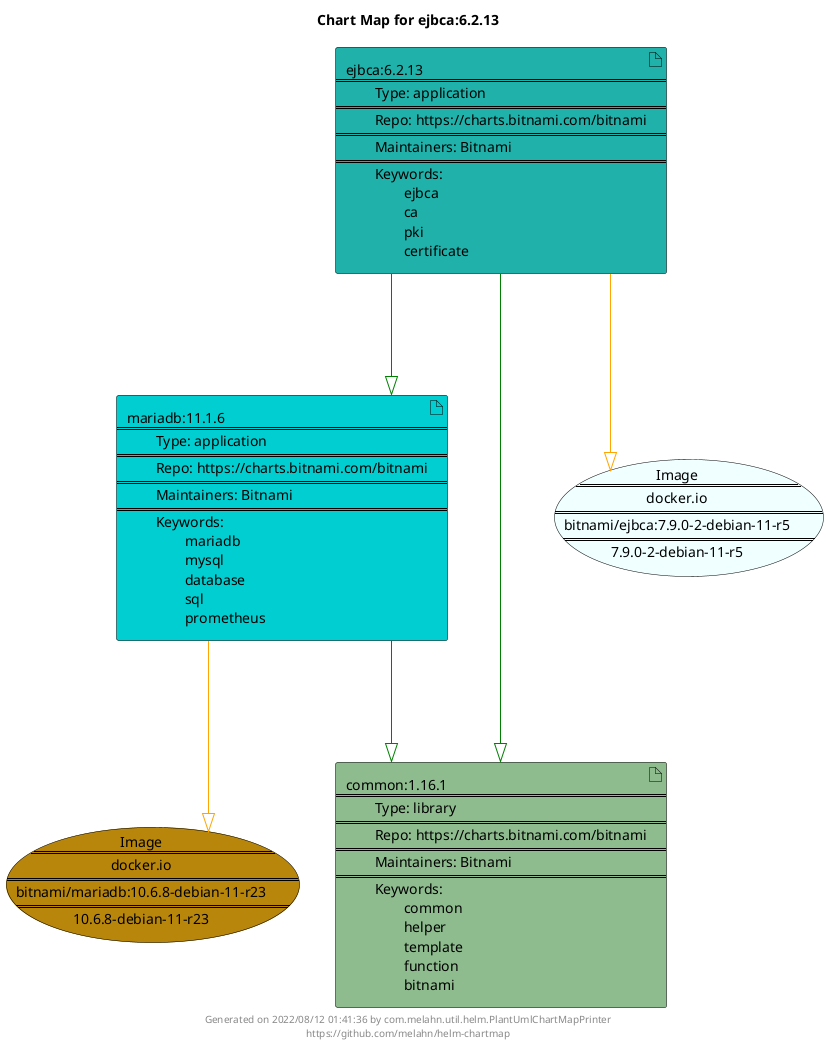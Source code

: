 @startuml
skinparam linetype ortho
skinparam backgroundColor white
skinparam usecaseBorderColor black
skinparam usecaseArrowColor LightSlateGray
skinparam artifactBorderColor black
skinparam artifactArrowColor LightSlateGray

title Chart Map for ejbca:6.2.13

'There are 3 referenced Helm Charts
artifact "mariadb:11.1.6\n====\n\tType: application\n====\n\tRepo: https://charts.bitnami.com/bitnami\n====\n\tMaintainers: Bitnami\n====\n\tKeywords: \n\t\tmariadb\n\t\tmysql\n\t\tdatabase\n\t\tsql\n\t\tprometheus" as mariadb_11_1_6 #DarkTurquoise
artifact "common:1.16.1\n====\n\tType: library\n====\n\tRepo: https://charts.bitnami.com/bitnami\n====\n\tMaintainers: Bitnami\n====\n\tKeywords: \n\t\tcommon\n\t\thelper\n\t\ttemplate\n\t\tfunction\n\t\tbitnami" as common_1_16_1 #DarkSeaGreen
artifact "ejbca:6.2.13\n====\n\tType: application\n====\n\tRepo: https://charts.bitnami.com/bitnami\n====\n\tMaintainers: Bitnami\n====\n\tKeywords: \n\t\tejbca\n\t\tca\n\t\tpki\n\t\tcertificate" as ejbca_6_2_13 #LightSeaGreen

'There are 2 referenced Docker Images
usecase "Image\n====\ndocker.io\n====\nbitnami/mariadb:10.6.8-debian-11-r23\n====\n10.6.8-debian-11-r23" as docker_io_bitnami_mariadb_10_6_8_debian_11_r23 #DarkGoldenRod
usecase "Image\n====\ndocker.io\n====\nbitnami/ejbca:7.9.0-2-debian-11-r5\n====\n7.9.0-2-debian-11-r5" as docker_io_bitnami_ejbca_7_9_0_2_debian_11_r5 #Azure

'Chart Dependencies
ejbca_6_2_13--[#green]-|>mariadb_11_1_6
mariadb_11_1_6--[#green]-|>common_1_16_1
ejbca_6_2_13--[#green]-|>common_1_16_1
mariadb_11_1_6--[#orange]-|>docker_io_bitnami_mariadb_10_6_8_debian_11_r23
ejbca_6_2_13--[#orange]-|>docker_io_bitnami_ejbca_7_9_0_2_debian_11_r5

center footer Generated on 2022/08/12 01:41:36 by com.melahn.util.helm.PlantUmlChartMapPrinter\nhttps://github.com/melahn/helm-chartmap
@enduml
